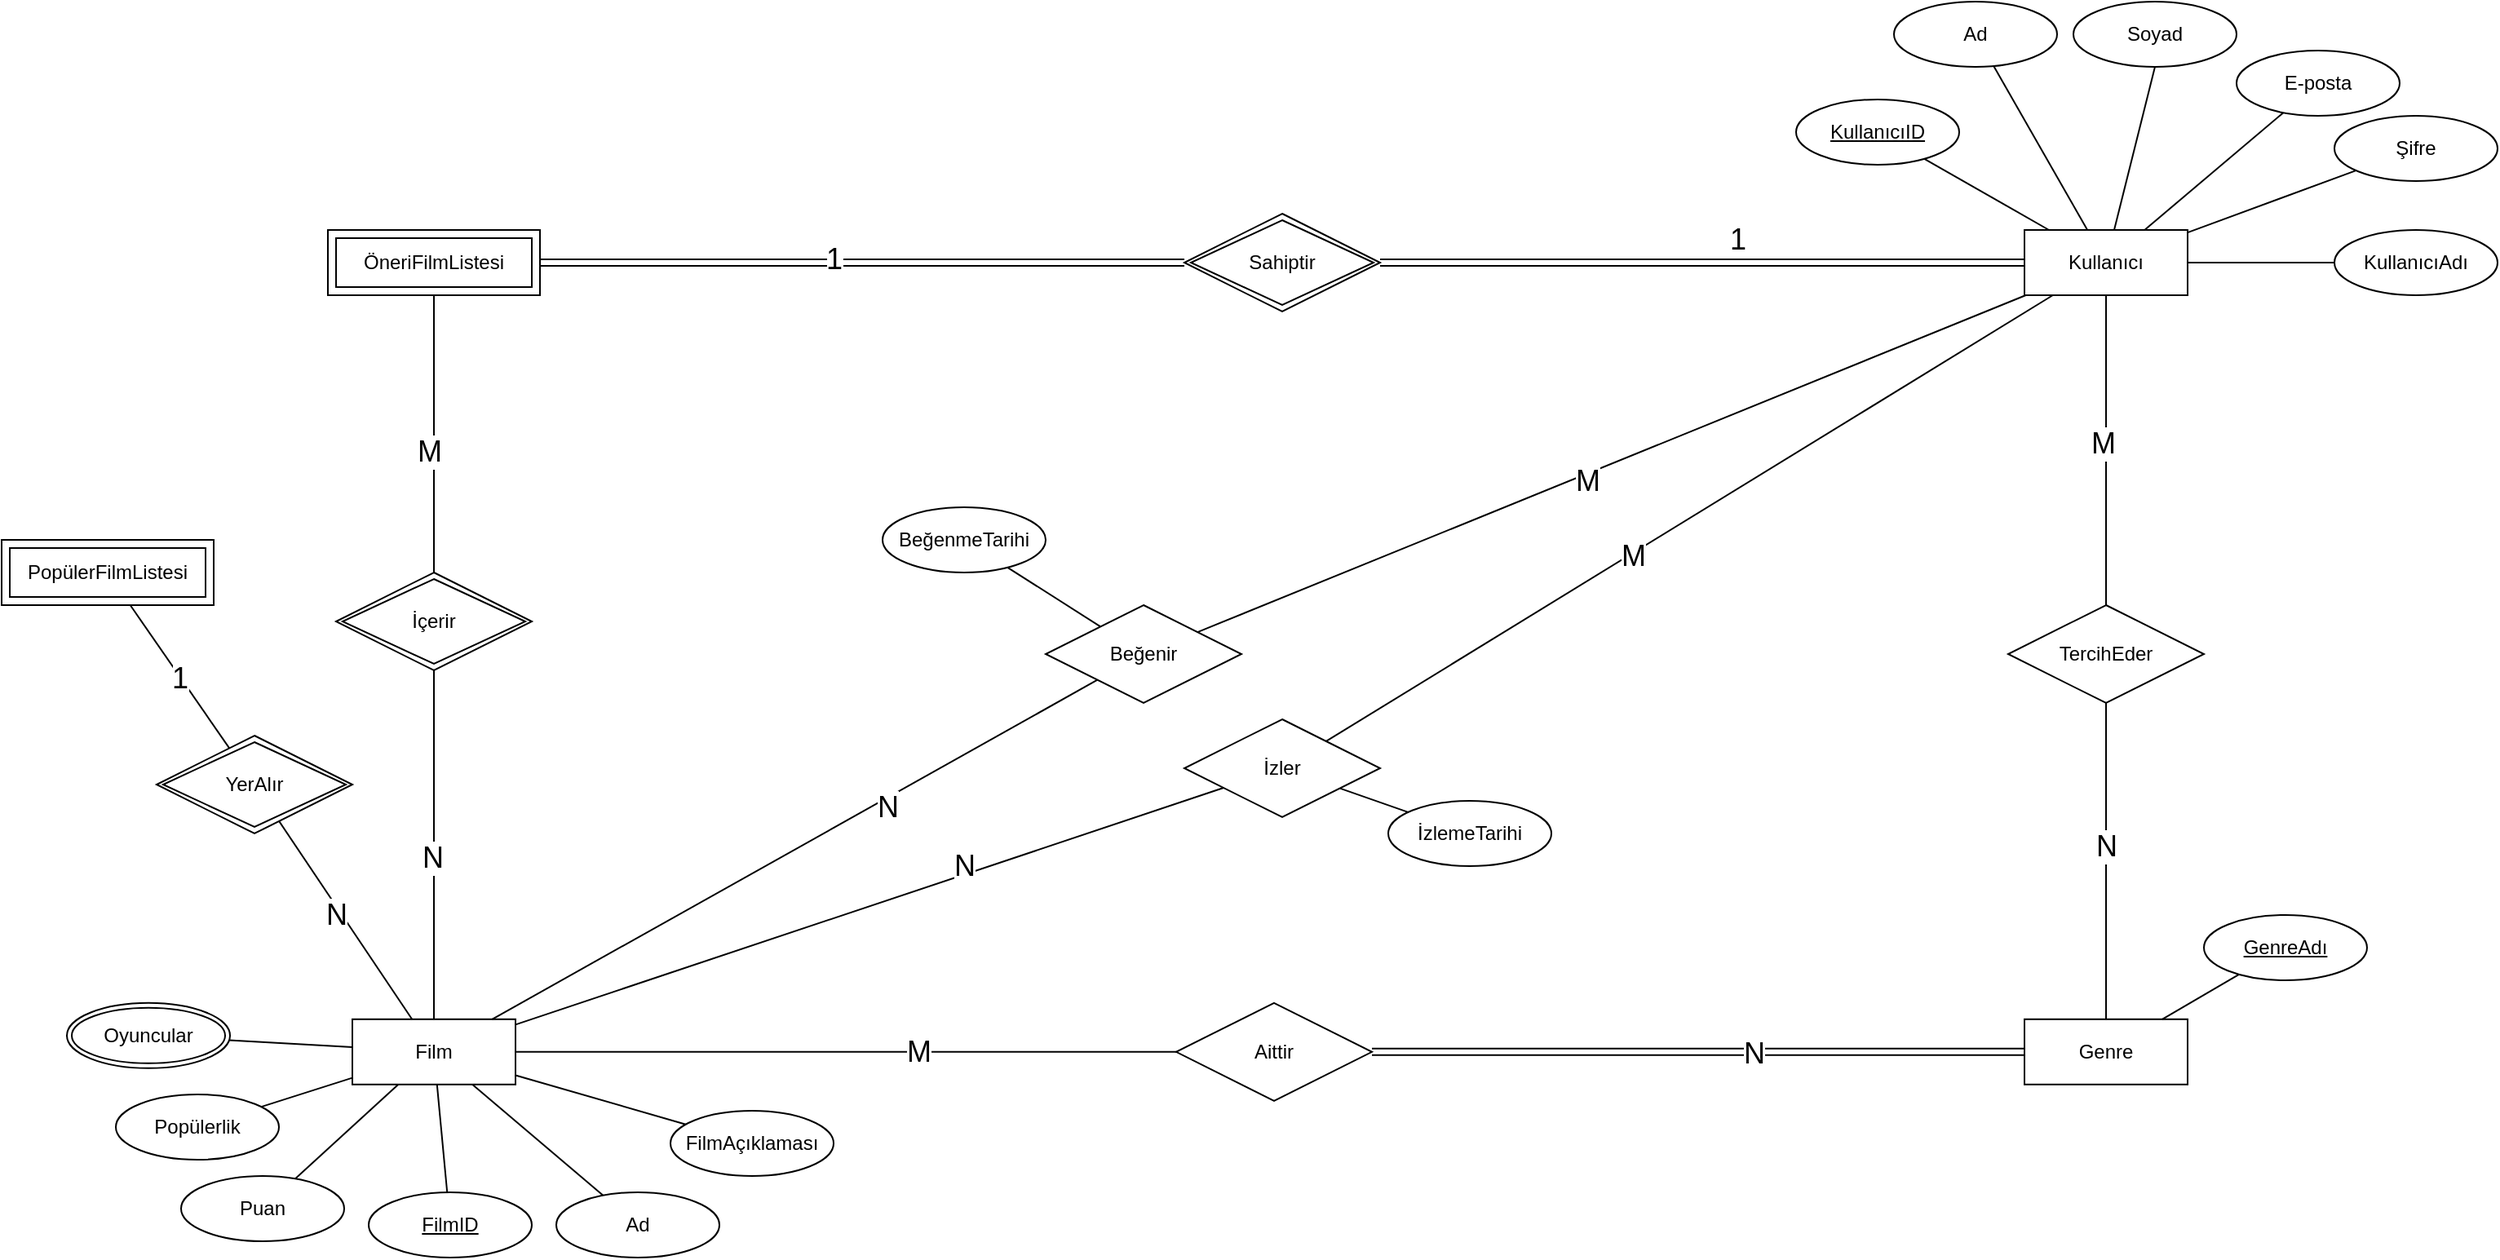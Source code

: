 <mxfile version="22.0.2" type="device">
  <diagram id="R2lEEEUBdFMjLlhIrx00" name="Page-1">
    <mxGraphModel dx="2865" dy="2325" grid="1" gridSize="10" guides="1" tooltips="1" connect="1" arrows="1" fold="1" page="1" pageScale="1" pageWidth="850" pageHeight="1100" math="0" shadow="0" extFonts="Permanent Marker^https://fonts.googleapis.com/css?family=Permanent+Marker">
      <root>
        <mxCell id="0" />
        <mxCell id="1" parent="0" />
        <mxCell id="TrNNt3o6ujhqefIS9iI6-1" value="Kullanıcı" style="whiteSpace=wrap;html=1;align=center;" vertex="1" parent="1">
          <mxGeometry x="880" y="-40" width="100" height="40" as="geometry" />
        </mxCell>
        <mxCell id="TrNNt3o6ujhqefIS9iI6-3" value="Şifre" style="ellipse;whiteSpace=wrap;html=1;align=center;" vertex="1" parent="1">
          <mxGeometry x="1070" y="-110" width="100" height="40" as="geometry" />
        </mxCell>
        <mxCell id="TrNNt3o6ujhqefIS9iI6-4" value="E-posta" style="ellipse;whiteSpace=wrap;html=1;align=center;" vertex="1" parent="1">
          <mxGeometry x="1010" y="-150" width="100" height="40" as="geometry" />
        </mxCell>
        <mxCell id="TrNNt3o6ujhqefIS9iI6-5" value="&lt;u&gt;KullanıcıID&lt;/u&gt;" style="ellipse;whiteSpace=wrap;html=1;align=center;" vertex="1" parent="1">
          <mxGeometry x="740" y="-120" width="100" height="40" as="geometry" />
        </mxCell>
        <mxCell id="TrNNt3o6ujhqefIS9iI6-6" value="" style="endArrow=none;html=1;rounded=0;" edge="1" parent="1" source="TrNNt3o6ujhqefIS9iI6-5" target="TrNNt3o6ujhqefIS9iI6-1">
          <mxGeometry relative="1" as="geometry">
            <mxPoint x="950" y="330" as="sourcePoint" />
            <mxPoint x="1110" y="330" as="targetPoint" />
          </mxGeometry>
        </mxCell>
        <mxCell id="TrNNt3o6ujhqefIS9iI6-8" value="" style="endArrow=none;html=1;rounded=0;" edge="1" parent="1" source="TrNNt3o6ujhqefIS9iI6-4" target="TrNNt3o6ujhqefIS9iI6-1">
          <mxGeometry relative="1" as="geometry">
            <mxPoint x="820" y="-74" as="sourcePoint" />
            <mxPoint x="903" y="-30" as="targetPoint" />
          </mxGeometry>
        </mxCell>
        <mxCell id="TrNNt3o6ujhqefIS9iI6-9" value="" style="endArrow=none;html=1;rounded=0;" edge="1" parent="1" source="TrNNt3o6ujhqefIS9iI6-3" target="TrNNt3o6ujhqefIS9iI6-1">
          <mxGeometry relative="1" as="geometry">
            <mxPoint x="948" y="-80" as="sourcePoint" />
            <mxPoint x="950" y="-20" as="targetPoint" />
          </mxGeometry>
        </mxCell>
        <mxCell id="TrNNt3o6ujhqefIS9iI6-16" value="Beğenir" style="shape=rhombus;perimeter=rhombusPerimeter;whiteSpace=wrap;html=1;align=center;" vertex="1" parent="1">
          <mxGeometry x="280" y="190" width="120" height="60" as="geometry" />
        </mxCell>
        <mxCell id="TrNNt3o6ujhqefIS9iI6-18" value="Film" style="whiteSpace=wrap;html=1;align=center;" vertex="1" parent="1">
          <mxGeometry x="-145" y="443.89" width="100" height="40" as="geometry" />
        </mxCell>
        <mxCell id="TrNNt3o6ujhqefIS9iI6-19" value="" style="endArrow=none;html=1;rounded=0;" edge="1" parent="1" source="TrNNt3o6ujhqefIS9iI6-16" target="TrNNt3o6ujhqefIS9iI6-1">
          <mxGeometry relative="1" as="geometry">
            <mxPoint x="110" y="200" as="sourcePoint" />
            <mxPoint x="270" y="200" as="targetPoint" />
          </mxGeometry>
        </mxCell>
        <mxCell id="TrNNt3o6ujhqefIS9iI6-20" value="" style="endArrow=none;html=1;rounded=0;" edge="1" parent="1" source="TrNNt3o6ujhqefIS9iI6-18" target="TrNNt3o6ujhqefIS9iI6-16">
          <mxGeometry relative="1" as="geometry">
            <mxPoint x="207" y="281.18" as="sourcePoint" />
            <mxPoint x="113.636" y="259.998" as="targetPoint" />
          </mxGeometry>
        </mxCell>
        <mxCell id="TrNNt3o6ujhqefIS9iI6-21" value="FilmID" style="ellipse;whiteSpace=wrap;html=1;align=center;fontStyle=4;" vertex="1" parent="1">
          <mxGeometry x="-135" y="550" width="100" height="40" as="geometry" />
        </mxCell>
        <mxCell id="TrNNt3o6ujhqefIS9iI6-22" value="" style="endArrow=none;html=1;rounded=0;" edge="1" parent="1" source="TrNNt3o6ujhqefIS9iI6-18" target="TrNNt3o6ujhqefIS9iI6-21">
          <mxGeometry relative="1" as="geometry">
            <mxPoint x="19" y="453.89" as="sourcePoint" />
            <mxPoint x="125" y="380.89" as="targetPoint" />
          </mxGeometry>
        </mxCell>
        <mxCell id="TrNNt3o6ujhqefIS9iI6-23" value="Ad" style="ellipse;whiteSpace=wrap;html=1;align=center;" vertex="1" parent="1">
          <mxGeometry x="-20" y="550" width="100" height="40" as="geometry" />
        </mxCell>
        <mxCell id="TrNNt3o6ujhqefIS9iI6-24" value="" style="endArrow=none;html=1;rounded=0;" edge="1" parent="1" source="TrNNt3o6ujhqefIS9iI6-18" target="TrNNt3o6ujhqefIS9iI6-23">
          <mxGeometry relative="1" as="geometry">
            <mxPoint x="19" y="453.89" as="sourcePoint" />
            <mxPoint x="125" y="380.89" as="targetPoint" />
          </mxGeometry>
        </mxCell>
        <mxCell id="TrNNt3o6ujhqefIS9iI6-28" value="" style="endArrow=none;html=1;rounded=0;" edge="1" parent="1" source="TrNNt3o6ujhqefIS9iI6-18" target="TrNNt3o6ujhqefIS9iI6-61">
          <mxGeometry relative="1" as="geometry">
            <mxPoint x="78" y="390" as="sourcePoint" />
            <mxPoint x="433.949" y="516.762" as="targetPoint" />
          </mxGeometry>
        </mxCell>
        <mxCell id="TrNNt3o6ujhqefIS9iI6-86" value="&lt;font style=&quot;font-size: 18px;&quot;&gt;M&lt;/font&gt;" style="edgeLabel;html=1;align=center;verticalAlign=middle;resizable=0;points=[];" vertex="1" connectable="0" parent="TrNNt3o6ujhqefIS9iI6-28">
          <mxGeometry x="0.36" y="7" relative="1" as="geometry">
            <mxPoint x="-29" y="7" as="offset" />
          </mxGeometry>
        </mxCell>
        <mxCell id="TrNNt3o6ujhqefIS9iI6-30" value="FilmAçıklaması" style="ellipse;whiteSpace=wrap;html=1;align=center;" vertex="1" parent="1">
          <mxGeometry x="50" y="500" width="100" height="40" as="geometry" />
        </mxCell>
        <mxCell id="TrNNt3o6ujhqefIS9iI6-31" value="" style="endArrow=none;html=1;rounded=0;" edge="1" parent="1" source="TrNNt3o6ujhqefIS9iI6-18" target="TrNNt3o6ujhqefIS9iI6-30">
          <mxGeometry relative="1" as="geometry">
            <mxPoint x="48" y="455.71" as="sourcePoint" />
            <mxPoint x="167" y="490.71" as="targetPoint" />
          </mxGeometry>
        </mxCell>
        <mxCell id="TrNNt3o6ujhqefIS9iI6-32" value="Puan" style="ellipse;whiteSpace=wrap;html=1;align=center;" vertex="1" parent="1">
          <mxGeometry x="-250" y="540" width="100" height="40" as="geometry" />
        </mxCell>
        <mxCell id="TrNNt3o6ujhqefIS9iI6-33" value="" style="endArrow=none;html=1;rounded=0;" edge="1" parent="1" source="TrNNt3o6ujhqefIS9iI6-18" target="TrNNt3o6ujhqefIS9iI6-32">
          <mxGeometry relative="1" as="geometry">
            <mxPoint x="35" y="493.89" as="sourcePoint" />
            <mxPoint x="137" y="538.89" as="targetPoint" />
          </mxGeometry>
        </mxCell>
        <mxCell id="TrNNt3o6ujhqefIS9iI6-34" value="İzler" style="shape=rhombus;perimeter=rhombusPerimeter;whiteSpace=wrap;html=1;align=center;" vertex="1" parent="1">
          <mxGeometry x="365" y="260" width="120" height="60" as="geometry" />
        </mxCell>
        <mxCell id="TrNNt3o6ujhqefIS9iI6-35" value="" style="endArrow=none;html=1;rounded=0;" edge="1" parent="1" source="TrNNt3o6ujhqefIS9iI6-34" target="TrNNt3o6ujhqefIS9iI6-1">
          <mxGeometry relative="1" as="geometry">
            <mxPoint x="247" y="243" as="sourcePoint" />
            <mxPoint x="378" y="160" as="targetPoint" />
          </mxGeometry>
        </mxCell>
        <mxCell id="TrNNt3o6ujhqefIS9iI6-36" value="" style="endArrow=none;html=1;rounded=0;" edge="1" parent="1" source="TrNNt3o6ujhqefIS9iI6-18" target="TrNNt3o6ujhqefIS9iI6-34">
          <mxGeometry relative="1" as="geometry">
            <mxPoint x="227" y="318.71" as="sourcePoint" />
            <mxPoint x="208.571" y="359.996" as="targetPoint" />
          </mxGeometry>
        </mxCell>
        <mxCell id="TrNNt3o6ujhqefIS9iI6-37" value="" style="endArrow=none;html=1;rounded=0;" edge="1" parent="1" source="TrNNt3o6ujhqefIS9iI6-38" target="TrNNt3o6ujhqefIS9iI6-34">
          <mxGeometry relative="1" as="geometry">
            <mxPoint x="480" y="56" as="sourcePoint" />
            <mxPoint x="563" y="100" as="targetPoint" />
          </mxGeometry>
        </mxCell>
        <mxCell id="TrNNt3o6ujhqefIS9iI6-38" value="İzlemeTarihi" style="ellipse;whiteSpace=wrap;html=1;align=center;" vertex="1" parent="1">
          <mxGeometry x="490" y="310" width="100" height="40" as="geometry" />
        </mxCell>
        <mxCell id="TrNNt3o6ujhqefIS9iI6-39" value="Oyuncular" style="ellipse;shape=doubleEllipse;margin=3;whiteSpace=wrap;html=1;align=center;" vertex="1" parent="1">
          <mxGeometry x="-320" y="433.89" width="100" height="40" as="geometry" />
        </mxCell>
        <mxCell id="TrNNt3o6ujhqefIS9iI6-40" value="" style="endArrow=none;html=1;rounded=0;" edge="1" parent="1" source="TrNNt3o6ujhqefIS9iI6-18" target="TrNNt3o6ujhqefIS9iI6-39">
          <mxGeometry relative="1" as="geometry">
            <mxPoint x="5" y="453.89" as="sourcePoint" />
            <mxPoint x="94" y="335.89" as="targetPoint" />
          </mxGeometry>
        </mxCell>
        <mxCell id="TrNNt3o6ujhqefIS9iI6-41" value="" style="endArrow=none;html=1;rounded=0;" edge="1" parent="1" source="TrNNt3o6ujhqefIS9iI6-42" target="TrNNt3o6ujhqefIS9iI6-16">
          <mxGeometry relative="1" as="geometry">
            <mxPoint x="345" y="400" as="sourcePoint" />
            <mxPoint x="434" y="282" as="targetPoint" />
          </mxGeometry>
        </mxCell>
        <mxCell id="TrNNt3o6ujhqefIS9iI6-42" value="BeğenmeTarihi" style="ellipse;whiteSpace=wrap;html=1;align=center;" vertex="1" parent="1">
          <mxGeometry x="180" y="130" width="100" height="40" as="geometry" />
        </mxCell>
        <mxCell id="TrNNt3o6ujhqefIS9iI6-47" value="" style="endArrow=none;html=1;rounded=0;" edge="1" parent="1" source="TrNNt3o6ujhqefIS9iI6-55" target="TrNNt3o6ujhqefIS9iI6-1">
          <mxGeometry relative="1" as="geometry">
            <mxPoint x="551.579" y="214.211" as="sourcePoint" />
            <mxPoint x="460" y="122" as="targetPoint" />
          </mxGeometry>
        </mxCell>
        <mxCell id="TrNNt3o6ujhqefIS9iI6-53" value="Popülerlik" style="ellipse;whiteSpace=wrap;html=1;align=center;" vertex="1" parent="1">
          <mxGeometry x="-290" y="490" width="100" height="40" as="geometry" />
        </mxCell>
        <mxCell id="TrNNt3o6ujhqefIS9iI6-54" value="" style="endArrow=none;html=1;rounded=0;" edge="1" parent="1" source="TrNNt3o6ujhqefIS9iI6-18" target="TrNNt3o6ujhqefIS9iI6-53">
          <mxGeometry relative="1" as="geometry">
            <mxPoint x="-48" y="453.89" as="sourcePoint" />
            <mxPoint x="-130" y="409.89" as="targetPoint" />
          </mxGeometry>
        </mxCell>
        <mxCell id="TrNNt3o6ujhqefIS9iI6-55" value="TercihEder" style="shape=rhombus;perimeter=rhombusPerimeter;whiteSpace=wrap;html=1;align=center;" vertex="1" parent="1">
          <mxGeometry x="870" y="190" width="120" height="60" as="geometry" />
        </mxCell>
        <mxCell id="TrNNt3o6ujhqefIS9iI6-56" value="Genre" style="whiteSpace=wrap;html=1;align=center;" vertex="1" parent="1">
          <mxGeometry x="880" y="443.89" width="100" height="40" as="geometry" />
        </mxCell>
        <mxCell id="TrNNt3o6ujhqefIS9iI6-57" value="" style="endArrow=none;html=1;rounded=0;" edge="1" parent="1" source="TrNNt3o6ujhqefIS9iI6-56" target="TrNNt3o6ujhqefIS9iI6-55">
          <mxGeometry relative="1" as="geometry">
            <mxPoint x="572" y="234" as="sourcePoint" />
            <mxPoint x="445" y="160" as="targetPoint" />
          </mxGeometry>
        </mxCell>
        <mxCell id="TrNNt3o6ujhqefIS9iI6-61" value="Aittir" style="shape=rhombus;perimeter=rhombusPerimeter;whiteSpace=wrap;html=1;align=center;" vertex="1" parent="1">
          <mxGeometry x="360" y="433.89" width="120" height="60" as="geometry" />
        </mxCell>
        <mxCell id="TrNNt3o6ujhqefIS9iI6-63" value="&lt;u&gt;GenreAdı&lt;/u&gt;" style="ellipse;whiteSpace=wrap;html=1;align=center;" vertex="1" parent="1">
          <mxGeometry x="990" y="380" width="100" height="40" as="geometry" />
        </mxCell>
        <mxCell id="TrNNt3o6ujhqefIS9iI6-64" value="" style="endArrow=none;html=1;rounded=0;" edge="1" parent="1" source="TrNNt3o6ujhqefIS9iI6-63" target="TrNNt3o6ujhqefIS9iI6-56">
          <mxGeometry relative="1" as="geometry">
            <mxPoint x="907" y="440" as="sourcePoint" />
            <mxPoint x="767" y="356" as="targetPoint" />
          </mxGeometry>
        </mxCell>
        <mxCell id="TrNNt3o6ujhqefIS9iI6-65" value="PopülerFilmListesi" style="shape=ext;margin=3;double=1;whiteSpace=wrap;html=1;align=center;" vertex="1" parent="1">
          <mxGeometry x="-360" y="150" width="130" height="40" as="geometry" />
        </mxCell>
        <mxCell id="TrNNt3o6ujhqefIS9iI6-66" value="YerAlır" style="shape=rhombus;double=1;perimeter=rhombusPerimeter;whiteSpace=wrap;html=1;align=center;" vertex="1" parent="1">
          <mxGeometry x="-265" y="270" width="120" height="60" as="geometry" />
        </mxCell>
        <mxCell id="TrNNt3o6ujhqefIS9iI6-67" value="" style="endArrow=none;html=1;rounded=0;" edge="1" parent="1" source="TrNNt3o6ujhqefIS9iI6-18" target="TrNNt3o6ujhqefIS9iI6-66">
          <mxGeometry relative="1" as="geometry">
            <mxPoint x="-47" y="454" as="sourcePoint" />
            <mxPoint x="-130" y="410" as="targetPoint" />
          </mxGeometry>
        </mxCell>
        <mxCell id="TrNNt3o6ujhqefIS9iI6-68" value="" style="endArrow=none;html=1;rounded=0;" edge="1" parent="1" source="TrNNt3o6ujhqefIS9iI6-66" target="TrNNt3o6ujhqefIS9iI6-65">
          <mxGeometry relative="1" as="geometry">
            <mxPoint x="-37" y="464" as="sourcePoint" />
            <mxPoint x="-139" y="225" as="targetPoint" />
          </mxGeometry>
        </mxCell>
        <mxCell id="TrNNt3o6ujhqefIS9iI6-72" value="ÖneriFilmListesi" style="shape=ext;margin=3;double=1;whiteSpace=wrap;html=1;align=center;" vertex="1" parent="1">
          <mxGeometry x="-160" y="-40" width="130" height="40" as="geometry" />
        </mxCell>
        <mxCell id="TrNNt3o6ujhqefIS9iI6-73" value="İçerir" style="shape=rhombus;double=1;perimeter=rhombusPerimeter;whiteSpace=wrap;html=1;align=center;" vertex="1" parent="1">
          <mxGeometry x="-155" y="170" width="120" height="60" as="geometry" />
        </mxCell>
        <mxCell id="TrNNt3o6ujhqefIS9iI6-74" value="" style="endArrow=none;html=1;rounded=0;" edge="1" parent="1" source="TrNNt3o6ujhqefIS9iI6-73" target="TrNNt3o6ujhqefIS9iI6-72">
          <mxGeometry relative="1" as="geometry">
            <mxPoint x="13" y="544" as="sourcePoint" />
            <mxPoint x="-89" y="305" as="targetPoint" />
          </mxGeometry>
        </mxCell>
        <mxCell id="TrNNt3o6ujhqefIS9iI6-75" value="Sahiptir" style="shape=rhombus;double=1;perimeter=rhombusPerimeter;whiteSpace=wrap;html=1;align=center;" vertex="1" parent="1">
          <mxGeometry x="365" y="-50" width="120" height="60" as="geometry" />
        </mxCell>
        <mxCell id="TrNNt3o6ujhqefIS9iI6-79" value="" style="endArrow=none;html=1;rounded=0;" edge="1" parent="1" source="TrNNt3o6ujhqefIS9iI6-18" target="TrNNt3o6ujhqefIS9iI6-73">
          <mxGeometry relative="1" as="geometry">
            <mxPoint x="21" y="281" as="sourcePoint" />
            <mxPoint x="24" y="200" as="targetPoint" />
          </mxGeometry>
        </mxCell>
        <mxCell id="TrNNt3o6ujhqefIS9iI6-83" value="" style="shape=link;html=1;rounded=0;" edge="1" parent="1" source="TrNNt3o6ujhqefIS9iI6-61" target="TrNNt3o6ujhqefIS9iI6-56">
          <mxGeometry relative="1" as="geometry">
            <mxPoint x="300" y="-70" as="sourcePoint" />
            <mxPoint x="460" y="-70" as="targetPoint" />
          </mxGeometry>
        </mxCell>
        <mxCell id="TrNNt3o6ujhqefIS9iI6-85" value="&lt;font style=&quot;font-size: 18px;&quot;&gt;N&lt;/font&gt;" style="edgeLabel;html=1;align=center;verticalAlign=middle;resizable=0;points=[];" vertex="1" connectable="0" parent="TrNNt3o6ujhqefIS9iI6-83">
          <mxGeometry x="0.171" y="-1" relative="1" as="geometry">
            <mxPoint as="offset" />
          </mxGeometry>
        </mxCell>
        <mxCell id="TrNNt3o6ujhqefIS9iI6-87" value="&lt;font style=&quot;font-size: 18px;&quot;&gt;N&lt;/font&gt;" style="edgeLabel;html=1;align=center;verticalAlign=middle;resizable=0;points=[];" vertex="1" connectable="0" parent="1">
          <mxGeometry x="724.545" y="474.89" as="geometry">
            <mxPoint x="205" y="-137" as="offset" />
          </mxGeometry>
        </mxCell>
        <mxCell id="TrNNt3o6ujhqefIS9iI6-88" value="&lt;font style=&quot;font-size: 18px;&quot;&gt;M&lt;/font&gt;" style="edgeLabel;html=1;align=center;verticalAlign=middle;resizable=0;points=[];" vertex="1" connectable="0" parent="1">
          <mxGeometry x="729.995" y="474.89" as="geometry">
            <mxPoint x="198" y="-384" as="offset" />
          </mxGeometry>
        </mxCell>
        <mxCell id="TrNNt3o6ujhqefIS9iI6-89" value="&lt;font style=&quot;font-size: 18px;&quot;&gt;N&lt;/font&gt;" style="edgeLabel;html=1;align=center;verticalAlign=middle;resizable=0;points=[];" vertex="1" connectable="0" parent="1">
          <mxGeometry x="724.545" y="483.89" as="geometry">
            <mxPoint x="-542" y="-170" as="offset" />
          </mxGeometry>
        </mxCell>
        <mxCell id="TrNNt3o6ujhqefIS9iI6-90" value="&lt;font style=&quot;font-size: 18px;&quot;&gt;M&lt;/font&gt;" style="edgeLabel;html=1;align=center;verticalAlign=middle;resizable=0;points=[];" vertex="1" connectable="0" parent="1">
          <mxGeometry x="744.545" y="494.89" as="geometry">
            <mxPoint x="-133" y="-381" as="offset" />
          </mxGeometry>
        </mxCell>
        <mxCell id="TrNNt3o6ujhqefIS9iI6-91" value="&lt;font style=&quot;font-size: 18px;&quot;&gt;N&lt;/font&gt;" style="edgeLabel;html=1;align=center;verticalAlign=middle;resizable=0;points=[];" vertex="1" connectable="0" parent="1">
          <mxGeometry x="229.995" y="350.0" as="geometry" />
        </mxCell>
        <mxCell id="TrNNt3o6ujhqefIS9iI6-92" value="&lt;font style=&quot;font-size: 18px;&quot;&gt;M&lt;/font&gt;" style="edgeLabel;html=1;align=center;verticalAlign=middle;resizable=0;points=[];" vertex="1" connectable="0" parent="1">
          <mxGeometry x="639.995" y="160.0" as="geometry" />
        </mxCell>
        <mxCell id="TrNNt3o6ujhqefIS9iI6-97" value="&lt;font style=&quot;font-size: 18px;&quot;&gt;N&lt;/font&gt;" style="edgeLabel;html=1;align=center;verticalAlign=middle;resizable=0;points=[];" vertex="1" connectable="0" parent="1">
          <mxGeometry x="220.001" y="483.89" as="geometry">
            <mxPoint x="-316" y="-139" as="offset" />
          </mxGeometry>
        </mxCell>
        <mxCell id="TrNNt3o6ujhqefIS9iI6-98" value="&lt;font style=&quot;font-size: 18px;&quot;&gt;M&lt;/font&gt;" style="edgeLabel;html=1;align=center;verticalAlign=middle;resizable=0;points=[];" vertex="1" connectable="0" parent="1">
          <mxGeometry x="230.001" y="483.89" as="geometry">
            <mxPoint x="-328" y="-388" as="offset" />
          </mxGeometry>
        </mxCell>
        <mxCell id="TrNNt3o6ujhqefIS9iI6-99" value="" style="shape=link;html=1;rounded=0;" edge="1" parent="1" source="TrNNt3o6ujhqefIS9iI6-1" target="TrNNt3o6ujhqefIS9iI6-75">
          <mxGeometry relative="1" as="geometry">
            <mxPoint x="930" y="20" as="sourcePoint" />
            <mxPoint x="490" y="-10" as="targetPoint" />
          </mxGeometry>
        </mxCell>
        <mxCell id="TrNNt3o6ujhqefIS9iI6-100" value="&lt;font style=&quot;font-size: 18px;&quot;&gt;1&lt;/font&gt;" style="edgeLabel;html=1;align=center;verticalAlign=middle;resizable=0;points=[];" vertex="1" connectable="0" parent="TrNNt3o6ujhqefIS9iI6-99">
          <mxGeometry x="0.171" y="-1" relative="1" as="geometry">
            <mxPoint x="55" y="-13" as="offset" />
          </mxGeometry>
        </mxCell>
        <mxCell id="TrNNt3o6ujhqefIS9iI6-101" value="" style="shape=link;html=1;rounded=0;" edge="1" parent="1" source="TrNNt3o6ujhqefIS9iI6-75" target="TrNNt3o6ujhqefIS9iI6-72">
          <mxGeometry relative="1" as="geometry">
            <mxPoint x="900" as="sourcePoint" />
            <mxPoint x="500" as="targetPoint" />
          </mxGeometry>
        </mxCell>
        <mxCell id="TrNNt3o6ujhqefIS9iI6-102" value="&lt;font style=&quot;font-size: 18px;&quot;&gt;1&lt;/font&gt;" style="edgeLabel;html=1;align=center;verticalAlign=middle;resizable=0;points=[];" vertex="1" connectable="0" parent="TrNNt3o6ujhqefIS9iI6-101">
          <mxGeometry x="0.171" y="-1" relative="1" as="geometry">
            <mxPoint x="16" y="-1" as="offset" />
          </mxGeometry>
        </mxCell>
        <mxCell id="TrNNt3o6ujhqefIS9iI6-104" value="&lt;span style=&quot;font-size: 18px;&quot;&gt;N&lt;/span&gt;" style="edgeLabel;html=1;align=center;verticalAlign=middle;resizable=0;points=[];" vertex="1" connectable="0" parent="1">
          <mxGeometry x="-154.996" y="380.0" as="geometry" />
        </mxCell>
        <mxCell id="TrNNt3o6ujhqefIS9iI6-105" value="&lt;font style=&quot;font-size: 18px;&quot;&gt;1&lt;/font&gt;" style="edgeLabel;html=1;align=center;verticalAlign=middle;resizable=0;points=[];" vertex="1" connectable="0" parent="1">
          <mxGeometry x="-249.996" y="230.0" as="geometry">
            <mxPoint x="-1" y="5" as="offset" />
          </mxGeometry>
        </mxCell>
        <mxCell id="TrNNt3o6ujhqefIS9iI6-106" value="Ad" style="ellipse;whiteSpace=wrap;html=1;align=center;" vertex="1" parent="1">
          <mxGeometry x="800" y="-180" width="100" height="40" as="geometry" />
        </mxCell>
        <mxCell id="TrNNt3o6ujhqefIS9iI6-107" value="Soyad" style="ellipse;whiteSpace=wrap;html=1;align=center;" vertex="1" parent="1">
          <mxGeometry x="910" y="-180" width="100" height="40" as="geometry" />
        </mxCell>
        <mxCell id="TrNNt3o6ujhqefIS9iI6-108" value="KullanıcıAdı" style="ellipse;whiteSpace=wrap;html=1;align=center;" vertex="1" parent="1">
          <mxGeometry x="1070" y="-40" width="100" height="40" as="geometry" />
        </mxCell>
        <mxCell id="TrNNt3o6ujhqefIS9iI6-110" value="" style="endArrow=none;html=1;rounded=0;exitX=0.5;exitY=1;exitDx=0;exitDy=0;" edge="1" parent="1" source="TrNNt3o6ujhqefIS9iI6-107" target="TrNNt3o6ujhqefIS9iI6-1">
          <mxGeometry relative="1" as="geometry">
            <mxPoint x="1093" y="-67" as="sourcePoint" />
            <mxPoint x="990" y="-28" as="targetPoint" />
          </mxGeometry>
        </mxCell>
        <mxCell id="TrNNt3o6ujhqefIS9iI6-111" value="" style="endArrow=none;html=1;rounded=0;" edge="1" parent="1" source="TrNNt3o6ujhqefIS9iI6-106" target="TrNNt3o6ujhqefIS9iI6-1">
          <mxGeometry relative="1" as="geometry">
            <mxPoint x="1103" y="-57" as="sourcePoint" />
            <mxPoint x="1000" y="-18" as="targetPoint" />
          </mxGeometry>
        </mxCell>
        <mxCell id="TrNNt3o6ujhqefIS9iI6-112" value="" style="endArrow=none;html=1;rounded=0;" edge="1" parent="1" source="TrNNt3o6ujhqefIS9iI6-108" target="TrNNt3o6ujhqefIS9iI6-1">
          <mxGeometry relative="1" as="geometry">
            <mxPoint x="1113" y="-47" as="sourcePoint" />
            <mxPoint x="1010" y="-8" as="targetPoint" />
          </mxGeometry>
        </mxCell>
      </root>
    </mxGraphModel>
  </diagram>
</mxfile>
